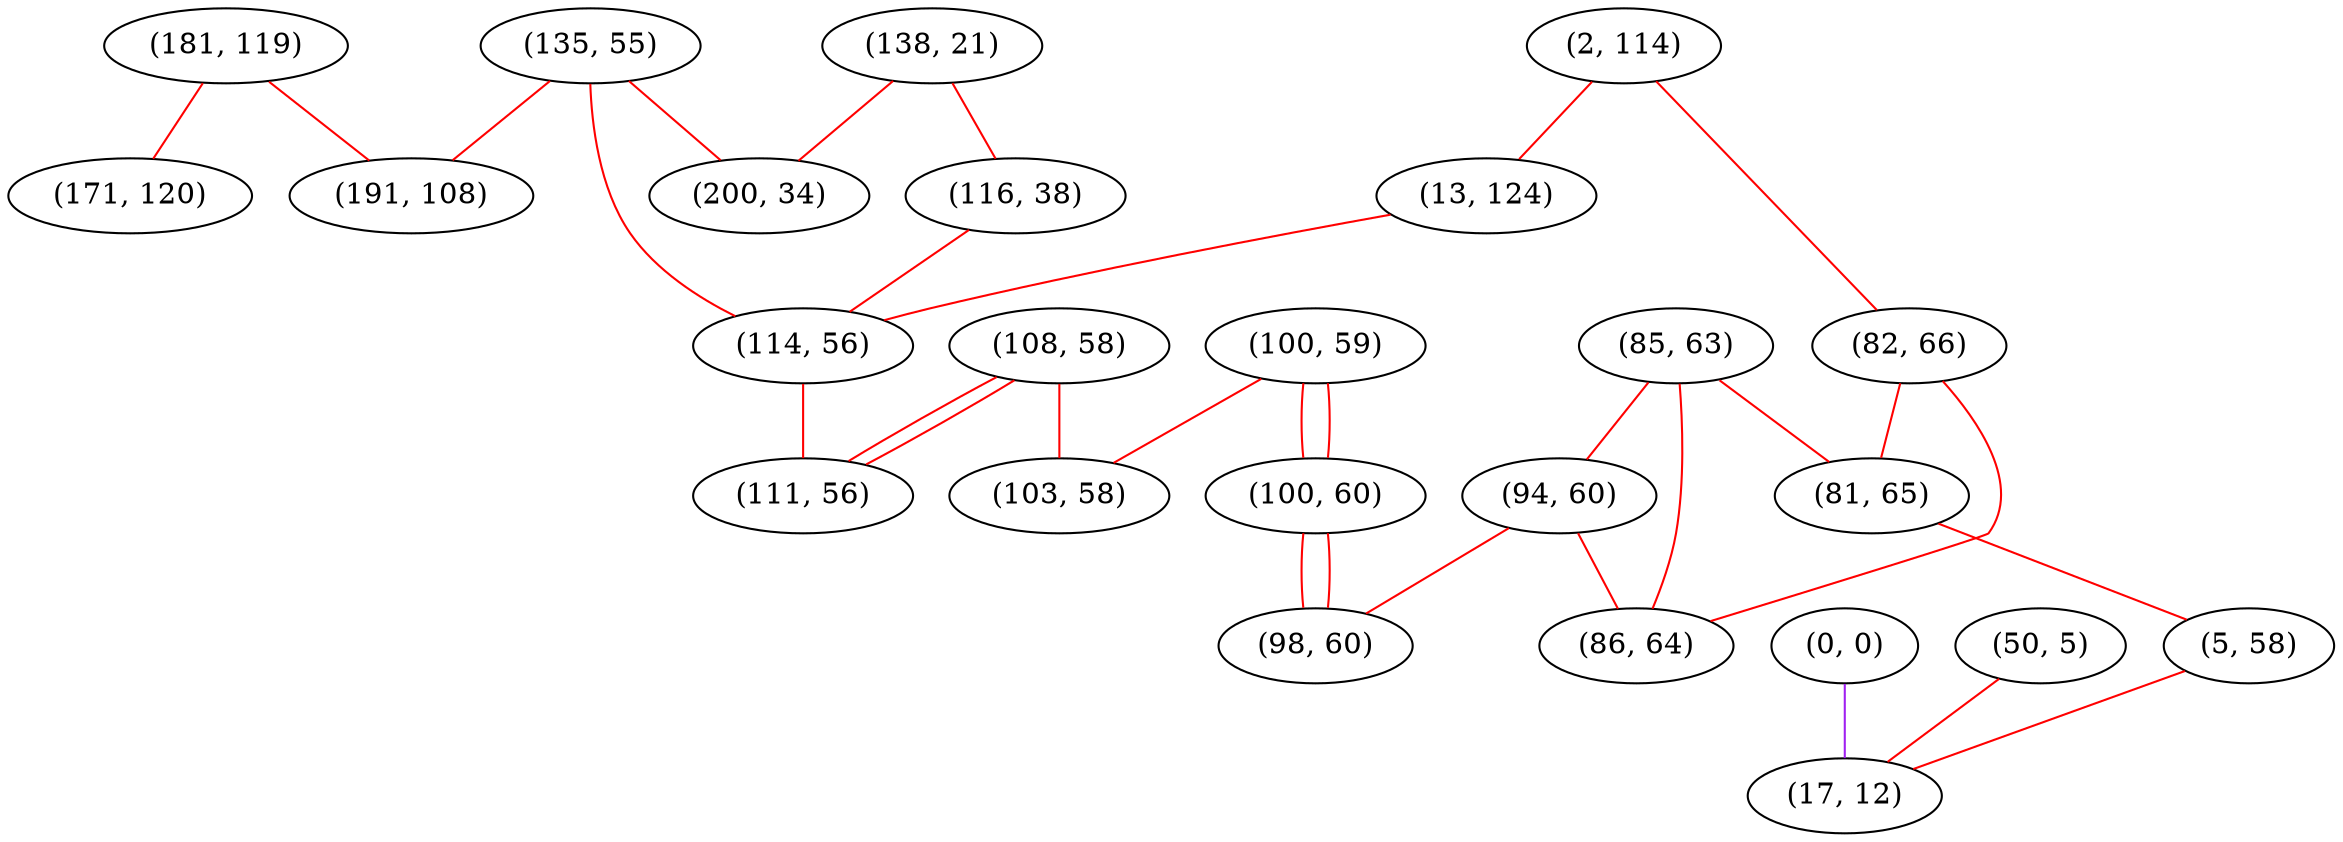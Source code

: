 graph "" {
"(181, 119)";
"(100, 59)";
"(138, 21)";
"(85, 63)";
"(135, 55)";
"(200, 34)";
"(2, 114)";
"(108, 58)";
"(0, 0)";
"(191, 108)";
"(13, 124)";
"(116, 38)";
"(100, 60)";
"(82, 66)";
"(114, 56)";
"(50, 5)";
"(81, 65)";
"(94, 60)";
"(171, 120)";
"(86, 64)";
"(111, 56)";
"(98, 60)";
"(103, 58)";
"(5, 58)";
"(17, 12)";
"(181, 119)" -- "(191, 108)"  [color=red, key=0, weight=1];
"(181, 119)" -- "(171, 120)"  [color=red, key=0, weight=1];
"(100, 59)" -- "(100, 60)"  [color=red, key=0, weight=1];
"(100, 59)" -- "(100, 60)"  [color=red, key=1, weight=1];
"(100, 59)" -- "(103, 58)"  [color=red, key=0, weight=1];
"(138, 21)" -- "(116, 38)"  [color=red, key=0, weight=1];
"(138, 21)" -- "(200, 34)"  [color=red, key=0, weight=1];
"(85, 63)" -- "(94, 60)"  [color=red, key=0, weight=1];
"(85, 63)" -- "(81, 65)"  [color=red, key=0, weight=1];
"(85, 63)" -- "(86, 64)"  [color=red, key=0, weight=1];
"(135, 55)" -- "(191, 108)"  [color=red, key=0, weight=1];
"(135, 55)" -- "(114, 56)"  [color=red, key=0, weight=1];
"(135, 55)" -- "(200, 34)"  [color=red, key=0, weight=1];
"(2, 114)" -- "(13, 124)"  [color=red, key=0, weight=1];
"(2, 114)" -- "(82, 66)"  [color=red, key=0, weight=1];
"(108, 58)" -- "(111, 56)"  [color=red, key=0, weight=1];
"(108, 58)" -- "(111, 56)"  [color=red, key=1, weight=1];
"(108, 58)" -- "(103, 58)"  [color=red, key=0, weight=1];
"(0, 0)" -- "(17, 12)"  [color=purple, key=0, weight=4];
"(13, 124)" -- "(114, 56)"  [color=red, key=0, weight=1];
"(116, 38)" -- "(114, 56)"  [color=red, key=0, weight=1];
"(100, 60)" -- "(98, 60)"  [color=red, key=0, weight=1];
"(100, 60)" -- "(98, 60)"  [color=red, key=1, weight=1];
"(82, 66)" -- "(81, 65)"  [color=red, key=0, weight=1];
"(82, 66)" -- "(86, 64)"  [color=red, key=0, weight=1];
"(114, 56)" -- "(111, 56)"  [color=red, key=0, weight=1];
"(50, 5)" -- "(17, 12)"  [color=red, key=0, weight=1];
"(81, 65)" -- "(5, 58)"  [color=red, key=0, weight=1];
"(94, 60)" -- "(86, 64)"  [color=red, key=0, weight=1];
"(94, 60)" -- "(98, 60)"  [color=red, key=0, weight=1];
"(5, 58)" -- "(17, 12)"  [color=red, key=0, weight=1];
}

